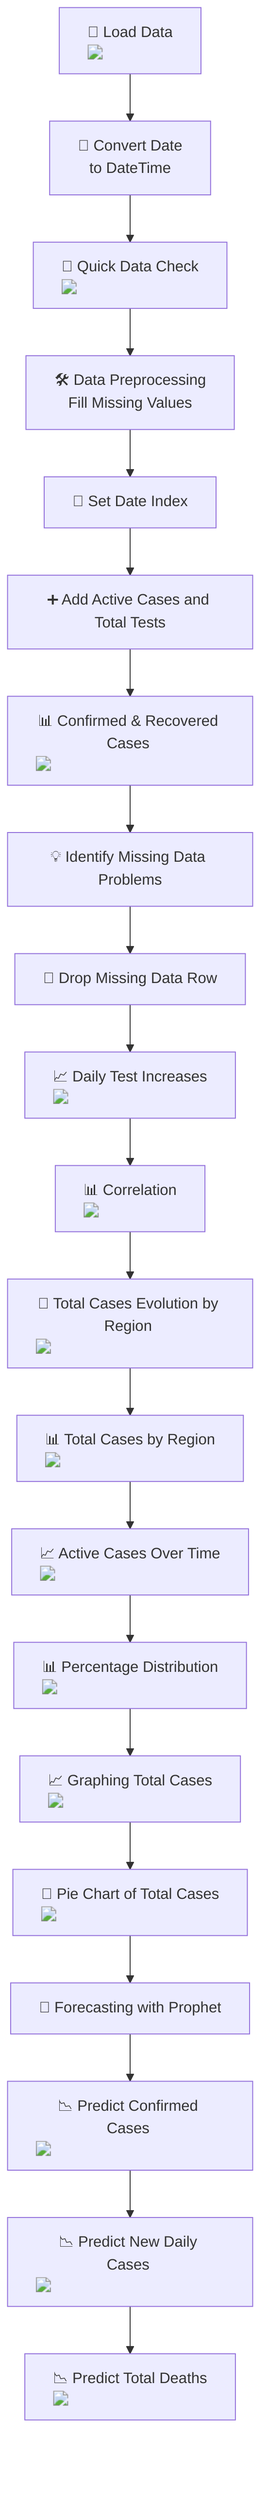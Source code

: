 flowchart TD
  A["📂 Load Data <img src='file.svg' />"] --> B["📅 Convert Date <br/> to DateTime"]
  B --> C["👀 Quick Data Check <img src='table.svg' />"]
  C --> D["🛠️ Data Preprocessing <br/> Fill Missing Values"]
  D --> E["📅 Set Date Index"]
  E --> F["➕ Add Active Cases and Total Tests"]
  F --> G["📊 Confirmed & Recovered Cases <img src='lineplot_template.svg' />"]
  G --> H["💡 Identify Missing Data Problems"]
  H --> I["🔄 Drop Missing Data Row"]
  I --> J["📈 Daily Test Increases <img src='lineplot_template.svg' />"]
  J --> K["📊 Correlation <img src='scatter_plot_template.svg' />"]
  K --> L["📍 Total Cases Evolution by Region <img src='lineplot_template.svg' />"]
  L --> M["📊 Total Cases by Region <img src='barplot_template.svg' />"]
  M --> N["📈 Active Cases Over Time <img src='lineplot_template.svg' />"]
  N --> O["📊 Percentage Distribution <img src='barplot_template.svg' />"]
  O --> P["📈 Graphing Total Cases <img src='lineplot_template.svg' />"]
  P --> Q["🥧 Pie Chart of Total Cases <img src='pie_chart_template.svg' />"]
  Q --> R["🧠 Forecasting with Prophet"]
  R --> S["📉 Predict Confirmed Cases <img src='lineplot_template.svg' />"]
  S --> T["📉 Predict New Daily Cases <img src='lineplot_template.svg' />"]
  T --> U["📉 Predict Total Deaths <img src='lineplot_template.svg' />"]